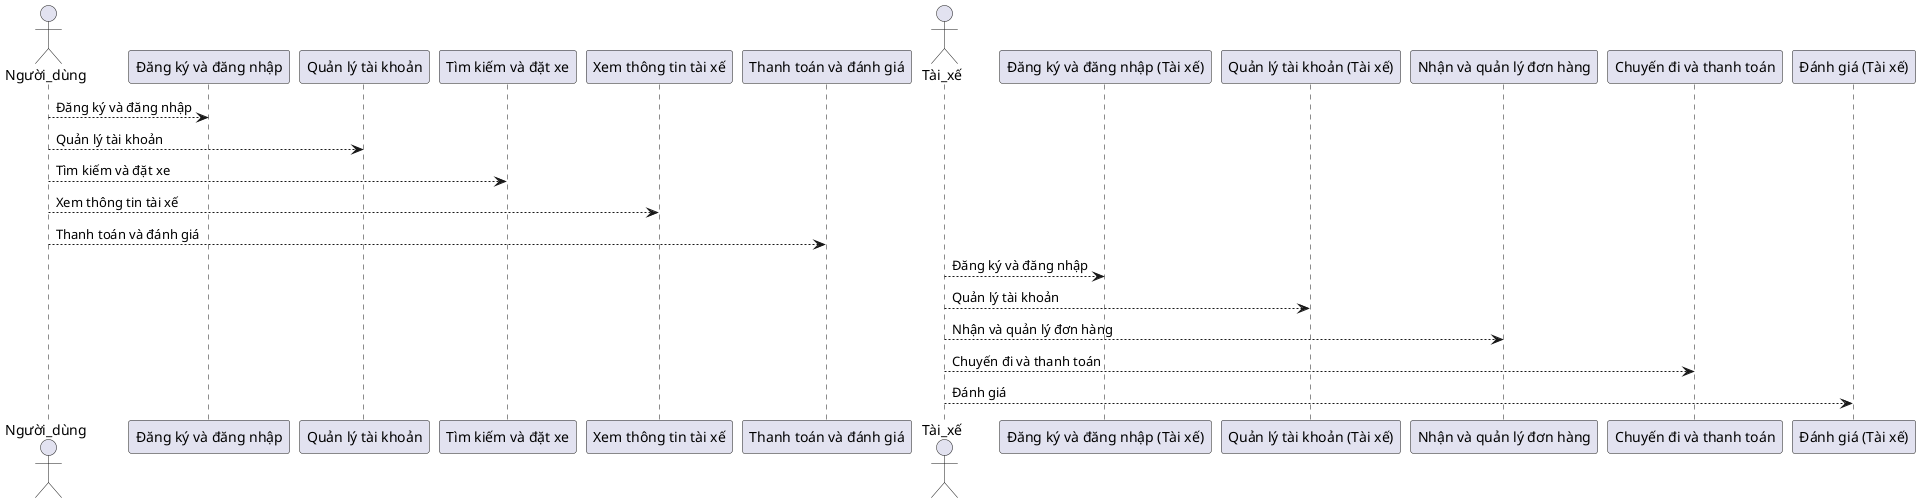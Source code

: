 @startuml

actor Người_dùng as user
participant "Đăng ký và đăng nhập" as registration
participant "Quản lý tài khoản" as accountManagement
participant "Tìm kiếm và đặt xe" as searchAndBooking
participant "Xem thông tin tài xế" as driverInfo
participant "Thanh toán và đánh giá" as paymentAndRating
actor Tài_xế as driver
participant "Đăng ký và đăng nhập (Tài xế)" as driverRegistration
participant "Quản lý tài khoản (Tài xế)" as driverAccountManagement
participant "Nhận và quản lý đơn hàng" as orderManagement
participant "Chuyến đi và thanh toán" as tripAndPayment
participant "Đánh giá (Tài xế)" as driverRating

user --> registration : Đăng ký và đăng nhập
user --> accountManagement : Quản lý tài khoản
user --> searchAndBooking : Tìm kiếm và đặt xe
user --> driverInfo : Xem thông tin tài xế
user --> paymentAndRating : Thanh toán và đánh giá

driver --> driverRegistration : Đăng ký và đăng nhập
driver --> driverAccountManagement : Quản lý tài khoản
driver --> orderManagement : Nhận và quản lý đơn hàng
driver --> tripAndPayment : Chuyến đi và thanh toán
driver --> driverRating : Đánh giá

@enduml